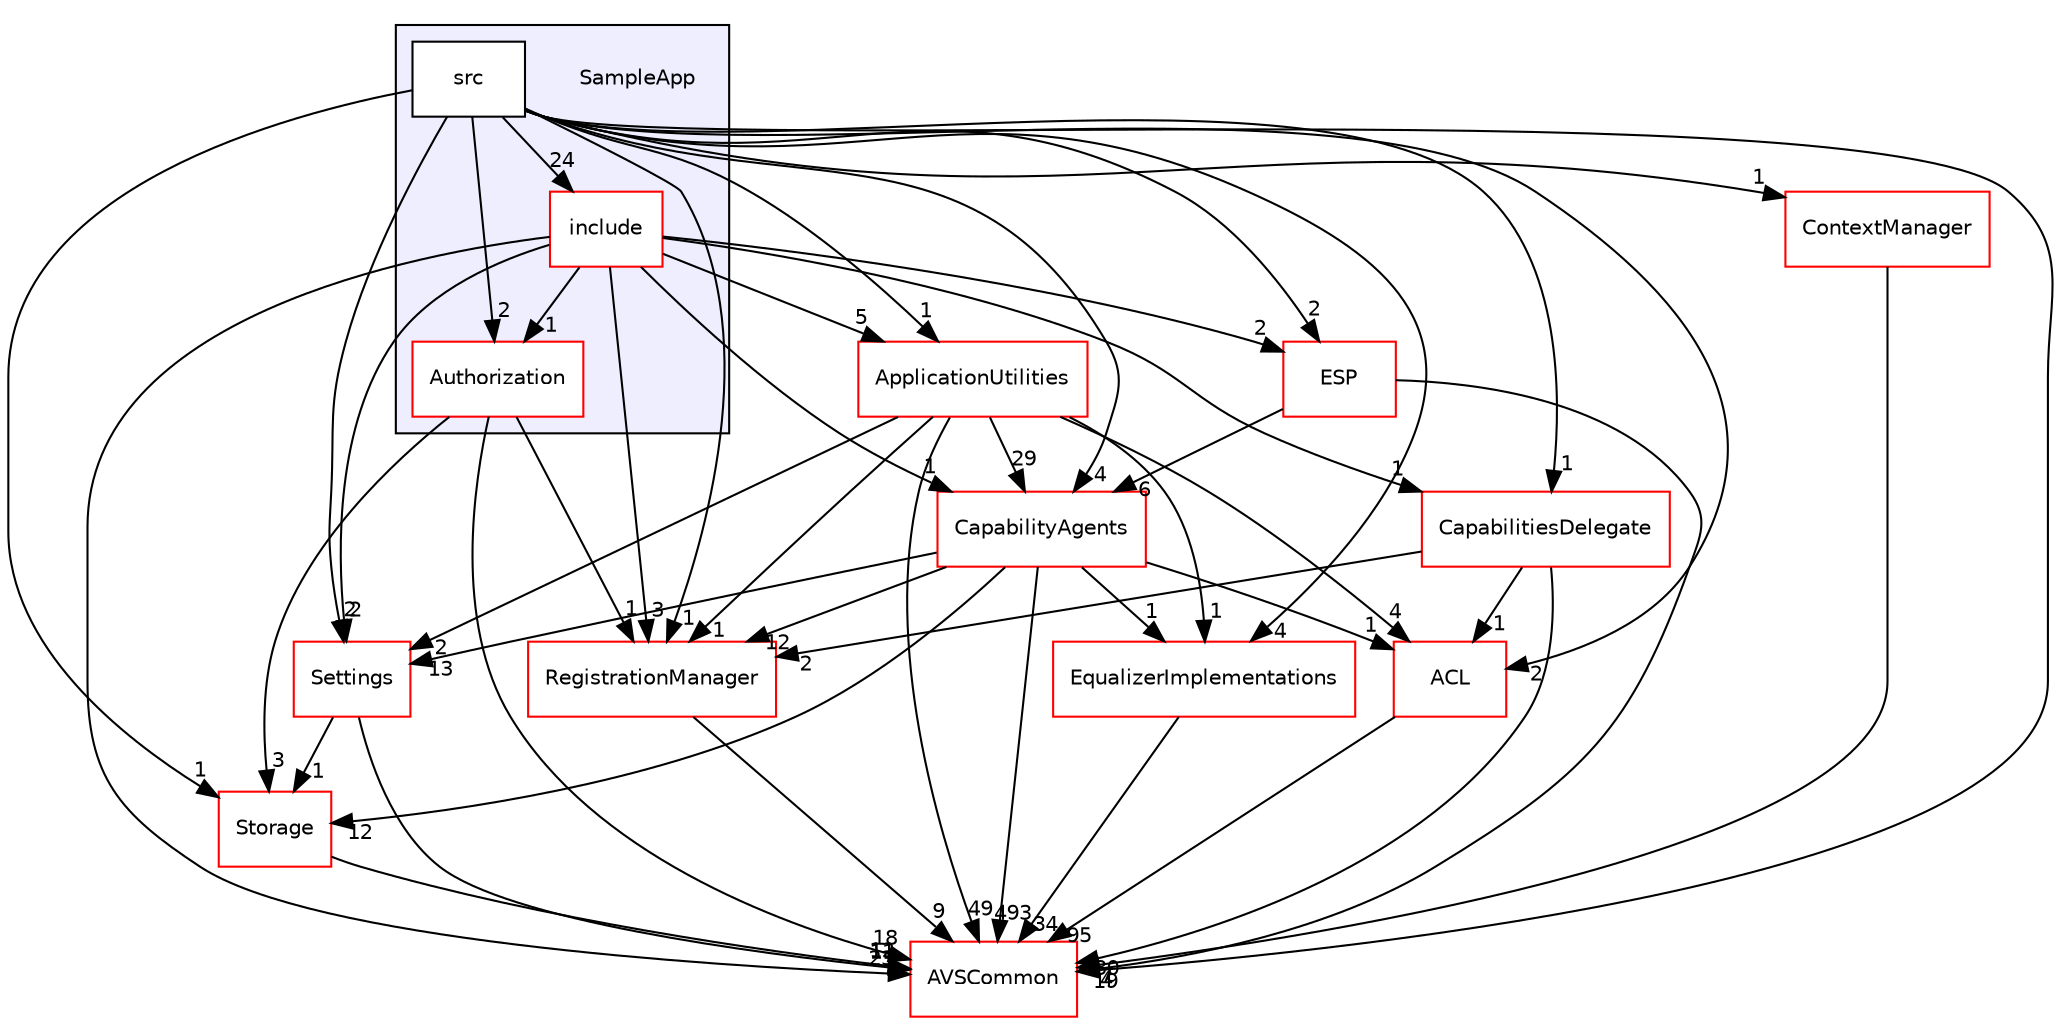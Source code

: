 digraph "/workplace/avs-device-sdk/SampleApp" {
  compound=true
  node [ fontsize="10", fontname="Helvetica"];
  edge [ labelfontsize="10", labelfontname="Helvetica"];
  subgraph clusterdir_69fa8d0f4fee2820ffc8601fbf428b42 {
    graph [ bgcolor="#eeeeff", pencolor="black", label="" URL="dir_69fa8d0f4fee2820ffc8601fbf428b42.html"];
    dir_69fa8d0f4fee2820ffc8601fbf428b42 [shape=plaintext label="SampleApp"];
    dir_cb95416188067ed3b93365313f46b1cf [shape=box label="Authorization" color="red" fillcolor="white" style="filled" URL="dir_cb95416188067ed3b93365313f46b1cf.html"];
    dir_db613c36c14f3946188c6043fb421073 [shape=box label="include" color="red" fillcolor="white" style="filled" URL="dir_db613c36c14f3946188c6043fb421073.html"];
    dir_61b1a6e3bf15e9a2bd54138c91885410 [shape=box label="src" color="black" fillcolor="white" style="filled" URL="dir_61b1a6e3bf15e9a2bd54138c91885410.html"];
  }
  dir_748b5abbb33df61eda67007924a1a0cb [shape=box label="ApplicationUtilities" fillcolor="white" style="filled" color="red" URL="dir_748b5abbb33df61eda67007924a1a0cb.html"];
  dir_7cf910bd1d7603f12ef47ff650cec893 [shape=box label="CapabilityAgents" fillcolor="white" style="filled" color="red" URL="dir_7cf910bd1d7603f12ef47ff650cec893.html"];
  dir_ed284a04dd0d49c135ac897057737ac2 [shape=box label="ContextManager" fillcolor="white" style="filled" color="red" URL="dir_ed284a04dd0d49c135ac897057737ac2.html"];
  dir_63c328d9f040c398ed3a99417a38689e [shape=box label="EqualizerImplementations" fillcolor="white" style="filled" color="red" URL="dir_63c328d9f040c398ed3a99417a38689e.html"];
  dir_d29c5f5a2915d6c5388c9daae4f109c7 [shape=box label="Storage" fillcolor="white" style="filled" color="red" URL="dir_d29c5f5a2915d6c5388c9daae4f109c7.html"];
  dir_8ae0dd75af039a94f4269584fb8eef13 [shape=box label="Settings" fillcolor="white" style="filled" color="red" URL="dir_8ae0dd75af039a94f4269584fb8eef13.html"];
  dir_b1dfedc9efa610ba8c818c30206ff41f [shape=box label="ACL" fillcolor="white" style="filled" color="red" URL="dir_b1dfedc9efa610ba8c818c30206ff41f.html"];
  dir_13e65effb2bde530b17b3d5eefcd0266 [shape=box label="AVSCommon" fillcolor="white" style="filled" color="red" URL="dir_13e65effb2bde530b17b3d5eefcd0266.html"];
  dir_b14333b5607b47fe7356eaa790107bd3 [shape=box label="RegistrationManager" fillcolor="white" style="filled" color="red" URL="dir_b14333b5607b47fe7356eaa790107bd3.html"];
  dir_7a19204e801bd10641b7443f97134f98 [shape=box label="ESP" fillcolor="white" style="filled" color="red" URL="dir_7a19204e801bd10641b7443f97134f98.html"];
  dir_924a657fe36215a0159270de1b610651 [shape=box label="CapabilitiesDelegate" fillcolor="white" style="filled" color="red" URL="dir_924a657fe36215a0159270de1b610651.html"];
  dir_61b1a6e3bf15e9a2bd54138c91885410->dir_748b5abbb33df61eda67007924a1a0cb [headlabel="1", labeldistance=1.5 headhref="dir_000284_000026.html"];
  dir_61b1a6e3bf15e9a2bd54138c91885410->dir_7cf910bd1d7603f12ef47ff650cec893 [headlabel="4", labeldistance=1.5 headhref="dir_000284_000049.html"];
  dir_61b1a6e3bf15e9a2bd54138c91885410->dir_ed284a04dd0d49c135ac897057737ac2 [headlabel="1", labeldistance=1.5 headhref="dir_000284_000216.html"];
  dir_61b1a6e3bf15e9a2bd54138c91885410->dir_db613c36c14f3946188c6043fb421073 [headlabel="24", labeldistance=1.5 headhref="dir_000284_000282.html"];
  dir_61b1a6e3bf15e9a2bd54138c91885410->dir_63c328d9f040c398ed3a99417a38689e [headlabel="4", labeldistance=1.5 headhref="dir_000284_000221.html"];
  dir_61b1a6e3bf15e9a2bd54138c91885410->dir_cb95416188067ed3b93365313f46b1cf [headlabel="2", labeldistance=1.5 headhref="dir_000284_000277.html"];
  dir_61b1a6e3bf15e9a2bd54138c91885410->dir_d29c5f5a2915d6c5388c9daae4f109c7 [headlabel="1", labeldistance=1.5 headhref="dir_000284_000302.html"];
  dir_61b1a6e3bf15e9a2bd54138c91885410->dir_8ae0dd75af039a94f4269584fb8eef13 [headlabel="2", labeldistance=1.5 headhref="dir_000284_000285.html"];
  dir_61b1a6e3bf15e9a2bd54138c91885410->dir_b1dfedc9efa610ba8c818c30206ff41f [headlabel="2", labeldistance=1.5 headhref="dir_000284_000000.html"];
  dir_61b1a6e3bf15e9a2bd54138c91885410->dir_13e65effb2bde530b17b3d5eefcd0266 [headlabel="19", labeldistance=1.5 headhref="dir_000284_000015.html"];
  dir_61b1a6e3bf15e9a2bd54138c91885410->dir_b14333b5607b47fe7356eaa790107bd3 [headlabel="1", labeldistance=1.5 headhref="dir_000284_000271.html"];
  dir_61b1a6e3bf15e9a2bd54138c91885410->dir_7a19204e801bd10641b7443f97134f98 [headlabel="2", labeldistance=1.5 headhref="dir_000284_000226.html"];
  dir_61b1a6e3bf15e9a2bd54138c91885410->dir_924a657fe36215a0159270de1b610651 [headlabel="1", labeldistance=1.5 headhref="dir_000284_000126.html"];
  dir_748b5abbb33df61eda67007924a1a0cb->dir_7cf910bd1d7603f12ef47ff650cec893 [headlabel="29", labeldistance=1.5 headhref="dir_000026_000049.html"];
  dir_748b5abbb33df61eda67007924a1a0cb->dir_63c328d9f040c398ed3a99417a38689e [headlabel="1", labeldistance=1.5 headhref="dir_000026_000221.html"];
  dir_748b5abbb33df61eda67007924a1a0cb->dir_8ae0dd75af039a94f4269584fb8eef13 [headlabel="2", labeldistance=1.5 headhref="dir_000026_000285.html"];
  dir_748b5abbb33df61eda67007924a1a0cb->dir_b1dfedc9efa610ba8c818c30206ff41f [headlabel="4", labeldistance=1.5 headhref="dir_000026_000000.html"];
  dir_748b5abbb33df61eda67007924a1a0cb->dir_13e65effb2bde530b17b3d5eefcd0266 [headlabel="49", labeldistance=1.5 headhref="dir_000026_000015.html"];
  dir_748b5abbb33df61eda67007924a1a0cb->dir_b14333b5607b47fe7356eaa790107bd3 [headlabel="1", labeldistance=1.5 headhref="dir_000026_000271.html"];
  dir_7cf910bd1d7603f12ef47ff650cec893->dir_63c328d9f040c398ed3a99417a38689e [headlabel="1", labeldistance=1.5 headhref="dir_000049_000221.html"];
  dir_7cf910bd1d7603f12ef47ff650cec893->dir_d29c5f5a2915d6c5388c9daae4f109c7 [headlabel="12", labeldistance=1.5 headhref="dir_000049_000302.html"];
  dir_7cf910bd1d7603f12ef47ff650cec893->dir_8ae0dd75af039a94f4269584fb8eef13 [headlabel="13", labeldistance=1.5 headhref="dir_000049_000285.html"];
  dir_7cf910bd1d7603f12ef47ff650cec893->dir_b1dfedc9efa610ba8c818c30206ff41f [headlabel="1", labeldistance=1.5 headhref="dir_000049_000000.html"];
  dir_7cf910bd1d7603f12ef47ff650cec893->dir_13e65effb2bde530b17b3d5eefcd0266 [headlabel="493", labeldistance=1.5 headhref="dir_000049_000015.html"];
  dir_7cf910bd1d7603f12ef47ff650cec893->dir_b14333b5607b47fe7356eaa790107bd3 [headlabel="12", labeldistance=1.5 headhref="dir_000049_000271.html"];
  dir_ed284a04dd0d49c135ac897057737ac2->dir_13e65effb2bde530b17b3d5eefcd0266 [headlabel="7", labeldistance=1.5 headhref="dir_000216_000015.html"];
  dir_db613c36c14f3946188c6043fb421073->dir_748b5abbb33df61eda67007924a1a0cb [headlabel="5", labeldistance=1.5 headhref="dir_000282_000026.html"];
  dir_db613c36c14f3946188c6043fb421073->dir_7cf910bd1d7603f12ef47ff650cec893 [headlabel="1", labeldistance=1.5 headhref="dir_000282_000049.html"];
  dir_db613c36c14f3946188c6043fb421073->dir_cb95416188067ed3b93365313f46b1cf [headlabel="1", labeldistance=1.5 headhref="dir_000282_000277.html"];
  dir_db613c36c14f3946188c6043fb421073->dir_8ae0dd75af039a94f4269584fb8eef13 [headlabel="2", labeldistance=1.5 headhref="dir_000282_000285.html"];
  dir_db613c36c14f3946188c6043fb421073->dir_13e65effb2bde530b17b3d5eefcd0266 [headlabel="23", labeldistance=1.5 headhref="dir_000282_000015.html"];
  dir_db613c36c14f3946188c6043fb421073->dir_b14333b5607b47fe7356eaa790107bd3 [headlabel="3", labeldistance=1.5 headhref="dir_000282_000271.html"];
  dir_db613c36c14f3946188c6043fb421073->dir_7a19204e801bd10641b7443f97134f98 [headlabel="2", labeldistance=1.5 headhref="dir_000282_000226.html"];
  dir_db613c36c14f3946188c6043fb421073->dir_924a657fe36215a0159270de1b610651 [headlabel="1", labeldistance=1.5 headhref="dir_000282_000126.html"];
  dir_63c328d9f040c398ed3a99417a38689e->dir_13e65effb2bde530b17b3d5eefcd0266 [headlabel="34", labeldistance=1.5 headhref="dir_000221_000015.html"];
  dir_cb95416188067ed3b93365313f46b1cf->dir_d29c5f5a2915d6c5388c9daae4f109c7 [headlabel="3", labeldistance=1.5 headhref="dir_000277_000302.html"];
  dir_cb95416188067ed3b93365313f46b1cf->dir_13e65effb2bde530b17b3d5eefcd0266 [headlabel="18", labeldistance=1.5 headhref="dir_000277_000015.html"];
  dir_cb95416188067ed3b93365313f46b1cf->dir_b14333b5607b47fe7356eaa790107bd3 [headlabel="1", labeldistance=1.5 headhref="dir_000277_000271.html"];
  dir_d29c5f5a2915d6c5388c9daae4f109c7->dir_13e65effb2bde530b17b3d5eefcd0266 [headlabel="12", labeldistance=1.5 headhref="dir_000302_000015.html"];
  dir_8ae0dd75af039a94f4269584fb8eef13->dir_d29c5f5a2915d6c5388c9daae4f109c7 [headlabel="1", labeldistance=1.5 headhref="dir_000285_000302.html"];
  dir_8ae0dd75af039a94f4269584fb8eef13->dir_13e65effb2bde530b17b3d5eefcd0266 [headlabel="11", labeldistance=1.5 headhref="dir_000285_000015.html"];
  dir_b1dfedc9efa610ba8c818c30206ff41f->dir_13e65effb2bde530b17b3d5eefcd0266 [headlabel="95", labeldistance=1.5 headhref="dir_000000_000015.html"];
  dir_b14333b5607b47fe7356eaa790107bd3->dir_13e65effb2bde530b17b3d5eefcd0266 [headlabel="9", labeldistance=1.5 headhref="dir_000271_000015.html"];
  dir_7a19204e801bd10641b7443f97134f98->dir_7cf910bd1d7603f12ef47ff650cec893 [headlabel="6", labeldistance=1.5 headhref="dir_000226_000049.html"];
  dir_7a19204e801bd10641b7443f97134f98->dir_13e65effb2bde530b17b3d5eefcd0266 [headlabel="4", labeldistance=1.5 headhref="dir_000226_000015.html"];
  dir_924a657fe36215a0159270de1b610651->dir_b1dfedc9efa610ba8c818c30206ff41f [headlabel="1", labeldistance=1.5 headhref="dir_000126_000000.html"];
  dir_924a657fe36215a0159270de1b610651->dir_13e65effb2bde530b17b3d5eefcd0266 [headlabel="30", labeldistance=1.5 headhref="dir_000126_000015.html"];
  dir_924a657fe36215a0159270de1b610651->dir_b14333b5607b47fe7356eaa790107bd3 [headlabel="2", labeldistance=1.5 headhref="dir_000126_000271.html"];
}
